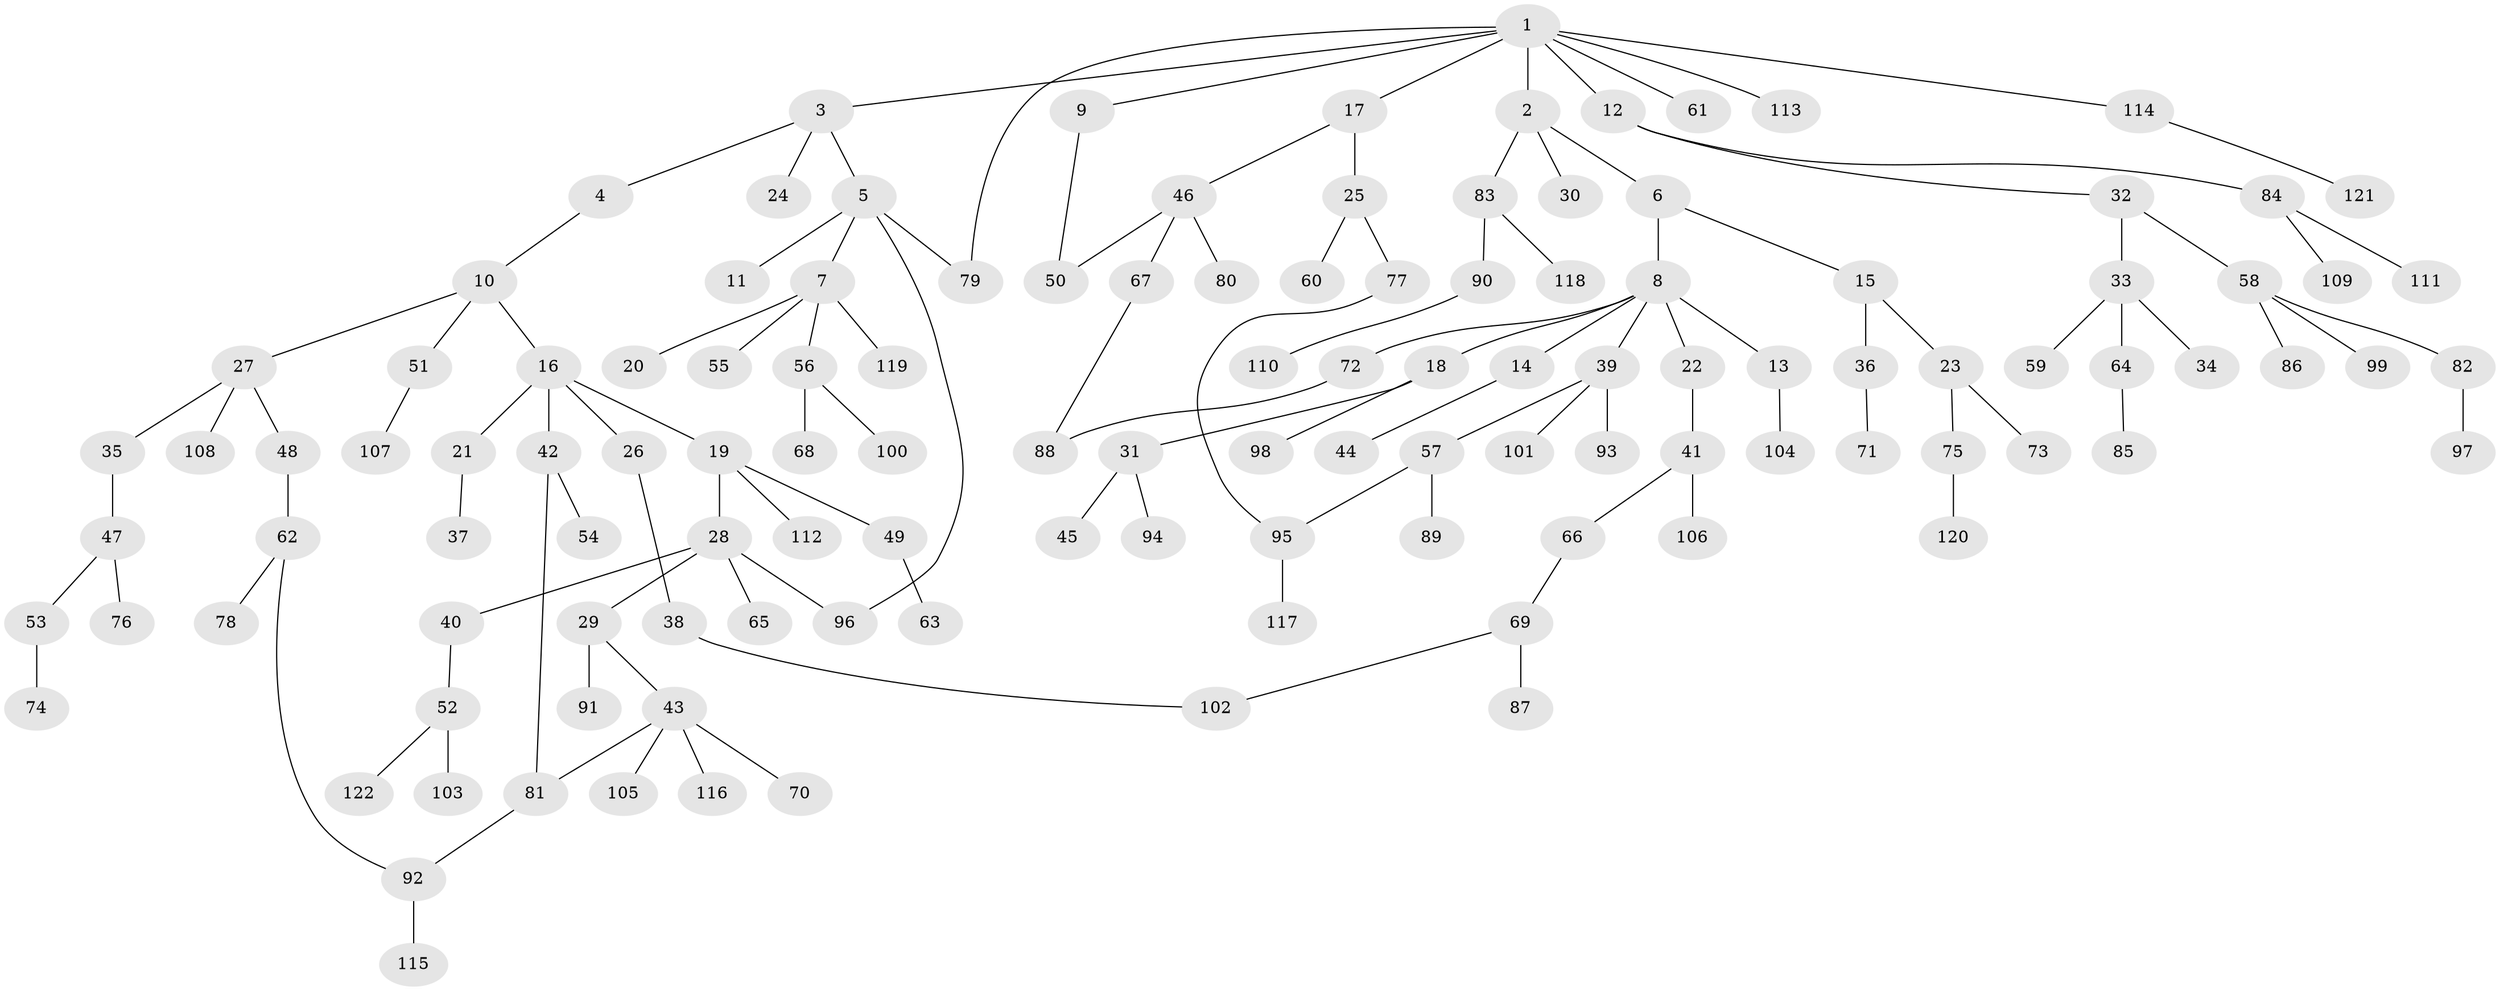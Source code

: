 // Generated by graph-tools (version 1.1) at 2025/25/03/09/25 03:25:30]
// undirected, 122 vertices, 129 edges
graph export_dot {
graph [start="1"]
  node [color=gray90,style=filled];
  1;
  2;
  3;
  4;
  5;
  6;
  7;
  8;
  9;
  10;
  11;
  12;
  13;
  14;
  15;
  16;
  17;
  18;
  19;
  20;
  21;
  22;
  23;
  24;
  25;
  26;
  27;
  28;
  29;
  30;
  31;
  32;
  33;
  34;
  35;
  36;
  37;
  38;
  39;
  40;
  41;
  42;
  43;
  44;
  45;
  46;
  47;
  48;
  49;
  50;
  51;
  52;
  53;
  54;
  55;
  56;
  57;
  58;
  59;
  60;
  61;
  62;
  63;
  64;
  65;
  66;
  67;
  68;
  69;
  70;
  71;
  72;
  73;
  74;
  75;
  76;
  77;
  78;
  79;
  80;
  81;
  82;
  83;
  84;
  85;
  86;
  87;
  88;
  89;
  90;
  91;
  92;
  93;
  94;
  95;
  96;
  97;
  98;
  99;
  100;
  101;
  102;
  103;
  104;
  105;
  106;
  107;
  108;
  109;
  110;
  111;
  112;
  113;
  114;
  115;
  116;
  117;
  118;
  119;
  120;
  121;
  122;
  1 -- 2;
  1 -- 3;
  1 -- 9;
  1 -- 12;
  1 -- 17;
  1 -- 61;
  1 -- 79;
  1 -- 113;
  1 -- 114;
  2 -- 6;
  2 -- 30;
  2 -- 83;
  3 -- 4;
  3 -- 5;
  3 -- 24;
  4 -- 10;
  5 -- 7;
  5 -- 11;
  5 -- 96;
  5 -- 79;
  6 -- 8;
  6 -- 15;
  7 -- 20;
  7 -- 55;
  7 -- 56;
  7 -- 119;
  8 -- 13;
  8 -- 14;
  8 -- 18;
  8 -- 22;
  8 -- 39;
  8 -- 72;
  9 -- 50;
  10 -- 16;
  10 -- 27;
  10 -- 51;
  12 -- 32;
  12 -- 84;
  13 -- 104;
  14 -- 44;
  15 -- 23;
  15 -- 36;
  16 -- 19;
  16 -- 21;
  16 -- 26;
  16 -- 42;
  17 -- 25;
  17 -- 46;
  18 -- 31;
  18 -- 98;
  19 -- 28;
  19 -- 49;
  19 -- 112;
  21 -- 37;
  22 -- 41;
  23 -- 73;
  23 -- 75;
  25 -- 60;
  25 -- 77;
  26 -- 38;
  27 -- 35;
  27 -- 48;
  27 -- 108;
  28 -- 29;
  28 -- 40;
  28 -- 65;
  28 -- 96;
  29 -- 43;
  29 -- 91;
  31 -- 45;
  31 -- 94;
  32 -- 33;
  32 -- 58;
  33 -- 34;
  33 -- 59;
  33 -- 64;
  35 -- 47;
  36 -- 71;
  38 -- 102;
  39 -- 57;
  39 -- 93;
  39 -- 101;
  40 -- 52;
  41 -- 66;
  41 -- 106;
  42 -- 54;
  42 -- 81;
  43 -- 70;
  43 -- 105;
  43 -- 116;
  43 -- 81;
  46 -- 50;
  46 -- 67;
  46 -- 80;
  47 -- 53;
  47 -- 76;
  48 -- 62;
  49 -- 63;
  51 -- 107;
  52 -- 103;
  52 -- 122;
  53 -- 74;
  56 -- 68;
  56 -- 100;
  57 -- 89;
  57 -- 95;
  58 -- 82;
  58 -- 86;
  58 -- 99;
  62 -- 78;
  62 -- 92;
  64 -- 85;
  66 -- 69;
  67 -- 88;
  69 -- 87;
  69 -- 102;
  72 -- 88;
  75 -- 120;
  77 -- 95;
  81 -- 92;
  82 -- 97;
  83 -- 90;
  83 -- 118;
  84 -- 109;
  84 -- 111;
  90 -- 110;
  92 -- 115;
  95 -- 117;
  114 -- 121;
}

